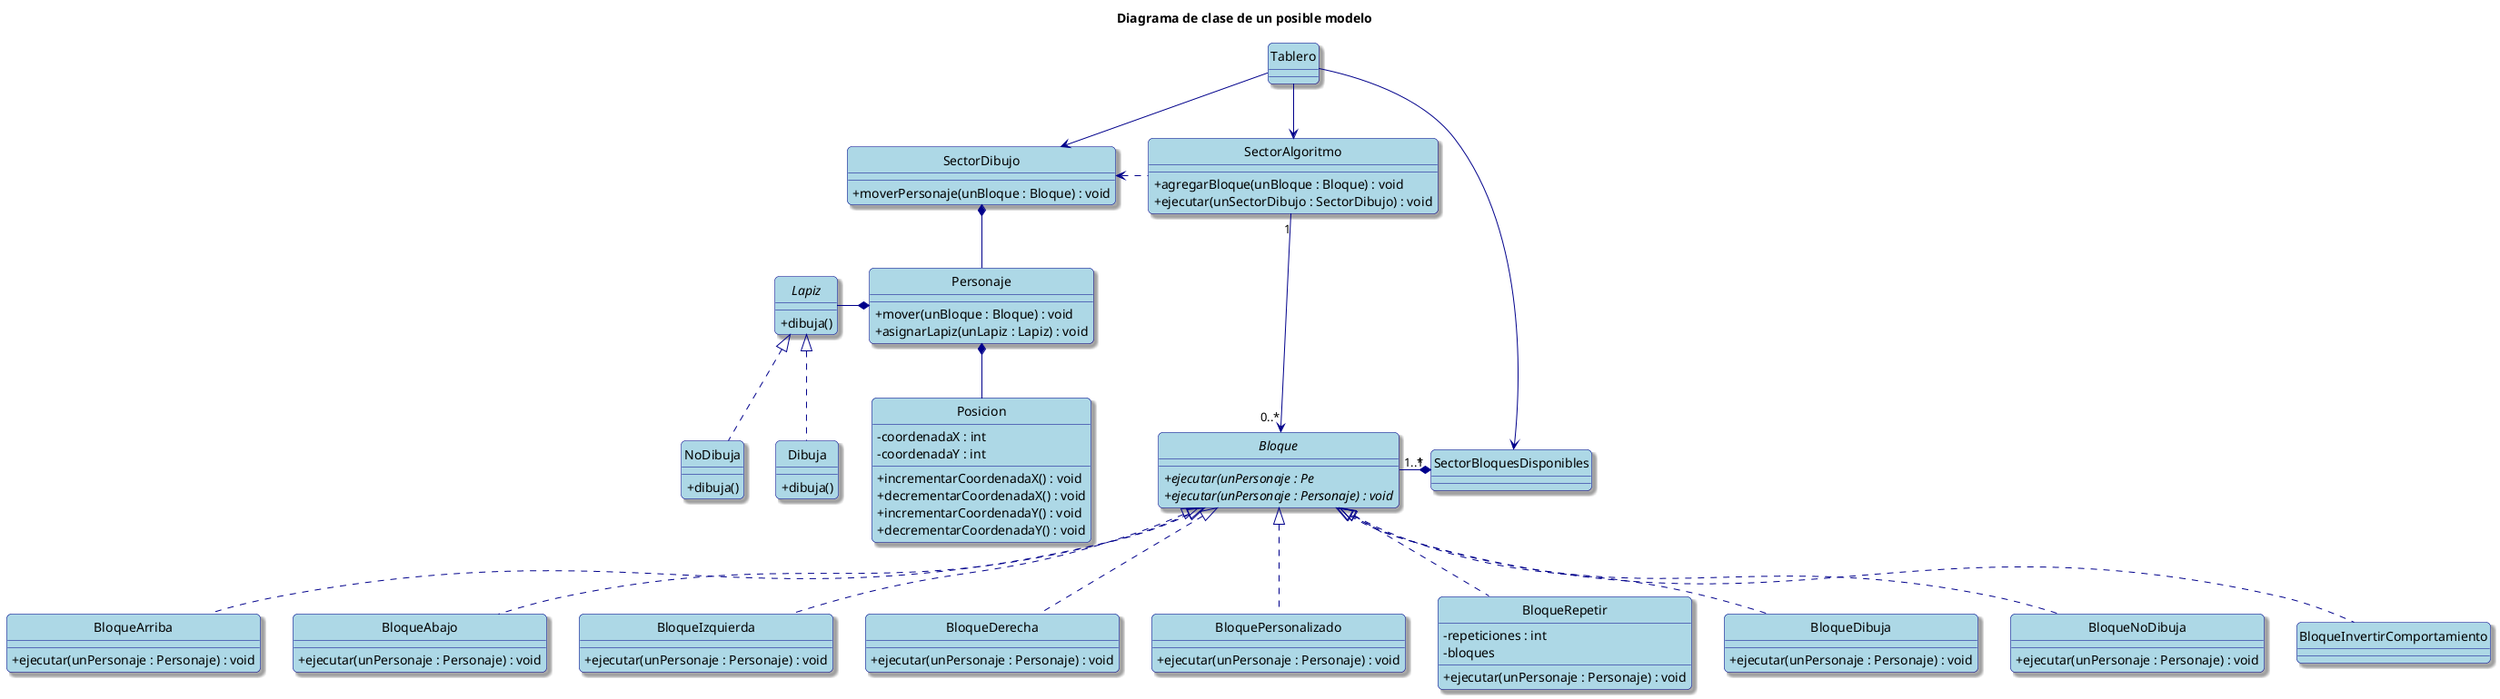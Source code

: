 @startuml
'Diagrama de clase general
hide circle
skinparam classAttributeIconSize 0
skinparam backgroundColor White
skinparam RoundCorner 10
skinparam Shadowing true

skinparam class {
    ArrowColor DarkBlue
    BackgroundColor LightBlue
    BorderColor DarkBlue
}

title Diagrama de clase de un posible modelo

class Tablero {}

class Personaje {
    + mover(unBloque : Bloque) : void
    + asignarLapiz(unLapiz : Lapiz) : void
}

class Posicion {
    - coordenadaX : int
    - coordenadaY : int
    + incrementarCoordenadaX() : void
    + decrementarCoordenadaX() : void
    + incrementarCoordenadaY() : void
    + decrementarCoordenadaY() : void
}

interface Bloque {
    + {abstract} ejecutar(unPersonaje : Pe
}

class SectorDibujo {
    + moverPersonaje(unBloque : Bloque) : void
}

class SectorAlgoritmo {
    + agregarBloque(unBloque : Bloque) : void
    + ejecutar(unSectorDibujo : SectorDibujo) : void
}

class SectorBloquesDisponibles {}

interface Bloque {
    + {abstract} ejecutar(unPersonaje : Personaje) : void
}

class BloqueArriba {
    + ejecutar(unPersonaje : Personaje) : void
}
class BloqueAbajo {
    + ejecutar(unPersonaje : Personaje) : void
}
class BloqueIzquierda{
    + ejecutar(unPersonaje : Personaje) : void
}
class BloqueDerecha {
    + ejecutar(unPersonaje : Personaje) : void
}
class BloquePersonalizado {
    + ejecutar(unPersonaje : Personaje) : void
}
class BloqueRepetir {
    - repeticiones : int
    - bloques
    + ejecutar(unPersonaje : Personaje) : void
}
class BloqueDibuja {
    + ejecutar(unPersonaje : Personaje) : void
}
class BloqueNoDibuja {
    + ejecutar(unPersonaje : Personaje) : void
}
class BloqueInvertirComportamiento {}

interface Lapiz {
    + dibuja()
}
class Dibuja {
    + dibuja()
}
class NoDibuja {
    + dibuja()
}

Tablero --> SectorDibujo
Tablero --> SectorAlgoritmo
Tablero --> SectorBloquesDisponibles

Bloque <|.. BloqueArriba
Bloque <|.. BloqueAbajo
Bloque <|.. BloqueIzquierda
Bloque <|.. BloqueDerecha
Bloque <|.. BloquePersonalizado
Bloque <|.. BloqueRepetir
Bloque <|.. BloqueDibuja
Bloque <|.. BloqueNoDibuja
Bloque <|.. BloqueInvertirComportamiento

SectorBloquesDisponibles "1" *--left "1..*" Bloque

SectorAlgoritmo "1" ---> "0..*" Bloque
SectorAlgoritmo ..left> SectorDibujo

SectorDibujo *-- Personaje
Personaje *-- Posicion
Personaje *--left Lapiz
Lapiz <|.. Dibuja
Lapiz <|.. NoDibuja

'moverDelPersonaje(unBloque) {
'    origen = posicion
'    unBloque.mover(this)
'    destino = posicion
'    lapiz dibuja(origen, destino)
'}

@enduml



@startuml
'Diagrama de secuencia para el caso de ejecución de un algoritmo con un solo bloque de mover a la derecha
skinparam classAttributeIconSize 0
skinparam backgroundColor White
skinparam RoundCorner 10
skinparam Shadowing true
skinparam ArrowColor DarkBlue
skinparam SequenceLifeLineBorderColor DarkBlue
skinparam SequenceLoopBackgroundColor DarkBlue

skinparam actor {
    BackgroundColor LightBlue
    BorderColor DarkBlue
}

skinparam participant {
    Bound DarkBlue
    BackgroundColor LightBlue
    BorderColor DarkBlue
}

title Ejecución de un algoritmo que sólo tiene un bloque hacia la derecha

actor Actor
participant ":BloqueDerecha" as BloqueDerecha
participant "unPersonaje:Personaje" as Personaje
participant ":Posicion" as Posicion

Actor -> BloqueDerecha : ejecutar(unPersonaje)
BloqueDerecha -> Personaje : moverDerecha()
Personaje -> Posicion : incrementarCoordenadaX()
@enduml

@startuml
'Diagrama de secuencia para el caso de ejecución de un algoritmo con un solo bloque de mover a la derecha
skinparam classAttributeIconSize 0
skinparam backgroundColor White
skinparam RoundCorner 10
skinparam Shadowing true
skinparam ArrowColor DarkBlue
skinparam SequenceLifeLineBorderColor DarkBlue
skinparam SequenceLoopBackgroundColor DarkBlue

skinparam actor {
    BackgroundColor LightBlue
    BorderColor DarkBlue
}

skinparam participant {
    Bound DarkBlue
    BackgroundColor LightBlue
    BorderColor DarkBlue
}

title Ejecución de un algoritmo cuyos bloques de movimiento desconocemos

participant ":SectorAlgoritmo" as SectorAlgoritmo
participant ":SectorDibujo" as SectorDibujo
participant "Bloque" as Bloque
participant ":Personaje" as Personaje
participant ":Posicion" as Posicion

SectorAlgoritmo -> SectorAlgoritmo : ejecutar(sectorDibujo)
loop para cada bloque
    SectorAlgoritmo -> SectorDibujo : moverPersonaje(bloque)
    SectorDibujo -> Bloque : ejecutar(personaje)
    Bloque -> Personaje : mover...()
    Personaje -> Posicion : ...Coordenada...()
end
@enduml

@startuml
'Diagrama de secuencia para el caso de ejecución de un algoritmo con un solo bloque de mover a la derecha
skinparam classAttributeIconSize 0
skinparam backgroundColor White
skinparam RoundCorner 10
skinparam Shadowing true
skinparam ArrowColor DarkBlue
skinparam SequenceLifeLineBorderColor DarkBlue
skinparam SequenceLoopBackgroundColor DarkBlue

skinparam actor {
    BackgroundColor LightBlue
    BorderColor DarkBlue
}

skinparam participant {
    Bound DarkBlue
    BackgroundColor LightBlue
    BorderColor DarkBlue
}

title Ejecución de un algoritmo cuyos bloques de movimiento desconocemos

participant ":SectorAlgoritmo" as SectorAlgoritmo
participant "Bloque" as Bloque
participant ":SectorDibujo" as SectorDibujo
participant ":Personaje" as Personaje
participant ":Posicion" as Posicion

SectorAlgoritmo -> SectorAlgoritmo : ejecutar(unSectorDibujo)
loop para cada bloque
    SectorAlgoritmo -> Bloque : ejecutar(unSectorDibujo)
    Bloque -> SectorDibujo : mover...()
    SectorDibujo -> Personaje : mover...()
    Personaje -> Posicion : ...Coordenada...()
end
@enduml